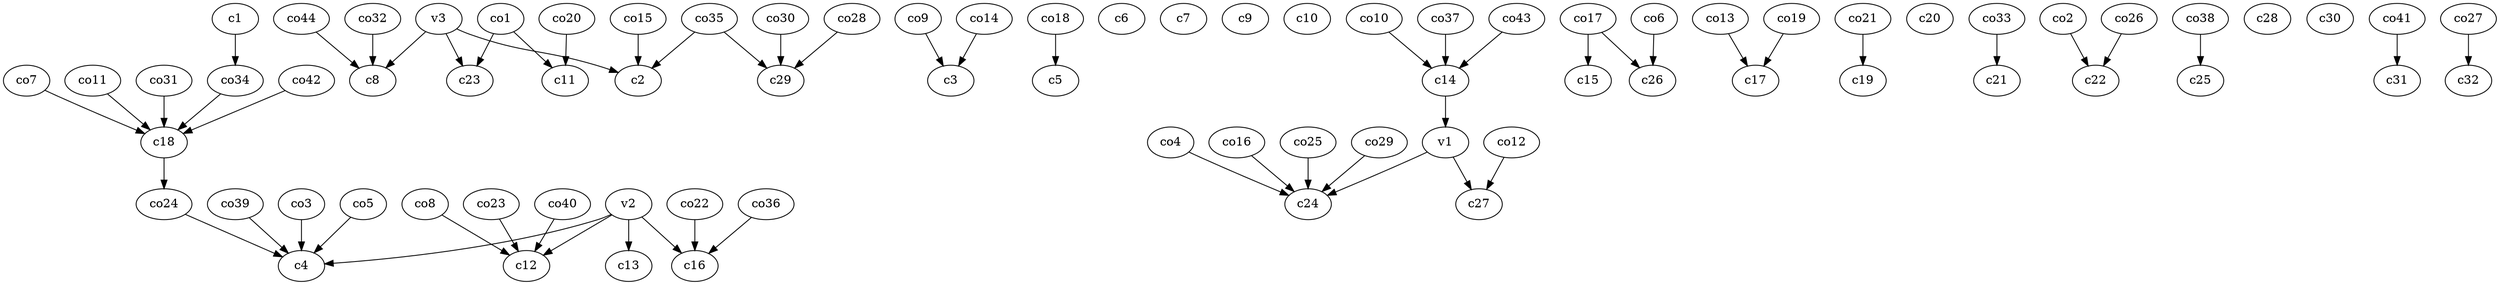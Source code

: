 strict digraph  {
c1;
c2;
c3;
c4;
c5;
c6;
c7;
c8;
c9;
c10;
c11;
c12;
c13;
c14;
c15;
c16;
c17;
c18;
c19;
c20;
c21;
c22;
c23;
c24;
c25;
c26;
c27;
c28;
c29;
c30;
c31;
c32;
v1;
v2;
v3;
co1;
co2;
co3;
co4;
co5;
co6;
co7;
co8;
co9;
co10;
co11;
co12;
co13;
co14;
co15;
co16;
co17;
co18;
co19;
co20;
co21;
co22;
co23;
co24;
co25;
co26;
co27;
co28;
co29;
co30;
co31;
co32;
co33;
co34;
co35;
co36;
co37;
co38;
co39;
co40;
co41;
co42;
co43;
co44;
c1 -> co34  [weight=1];
c14 -> v1  [weight=1];
c18 -> co24  [weight=1];
v1 -> c27  [weight=1];
v1 -> c24  [weight=1];
v2 -> c13  [weight=1];
v2 -> c16  [weight=1];
v2 -> c12  [weight=1];
v2 -> c4  [weight=1];
v3 -> c2  [weight=1];
v3 -> c8  [weight=1];
v3 -> c23  [weight=1];
co1 -> c11  [weight=1];
co1 -> c23  [weight=1];
co2 -> c22  [weight=1];
co3 -> c4  [weight=1];
co4 -> c24  [weight=1];
co5 -> c4  [weight=1];
co6 -> c26  [weight=1];
co7 -> c18  [weight=1];
co8 -> c12  [weight=1];
co9 -> c3  [weight=1];
co10 -> c14  [weight=1];
co11 -> c18  [weight=1];
co12 -> c27  [weight=1];
co13 -> c17  [weight=1];
co14 -> c3  [weight=1];
co15 -> c2  [weight=1];
co16 -> c24  [weight=1];
co17 -> c26  [weight=1];
co17 -> c15  [weight=1];
co18 -> c5  [weight=1];
co19 -> c17  [weight=1];
co20 -> c11  [weight=1];
co21 -> c19  [weight=1];
co22 -> c16  [weight=1];
co23 -> c12  [weight=1];
co24 -> c4  [weight=1];
co25 -> c24  [weight=1];
co26 -> c22  [weight=1];
co27 -> c32  [weight=1];
co28 -> c29  [weight=1];
co29 -> c24  [weight=1];
co30 -> c29  [weight=1];
co31 -> c18  [weight=1];
co32 -> c8  [weight=1];
co33 -> c21  [weight=1];
co34 -> c18  [weight=1];
co35 -> c2  [weight=1];
co35 -> c29  [weight=1];
co36 -> c16  [weight=1];
co37 -> c14  [weight=1];
co38 -> c25  [weight=1];
co39 -> c4  [weight=1];
co40 -> c12  [weight=1];
co41 -> c31  [weight=1];
co42 -> c18  [weight=1];
co43 -> c14  [weight=1];
co44 -> c8  [weight=1];
}
